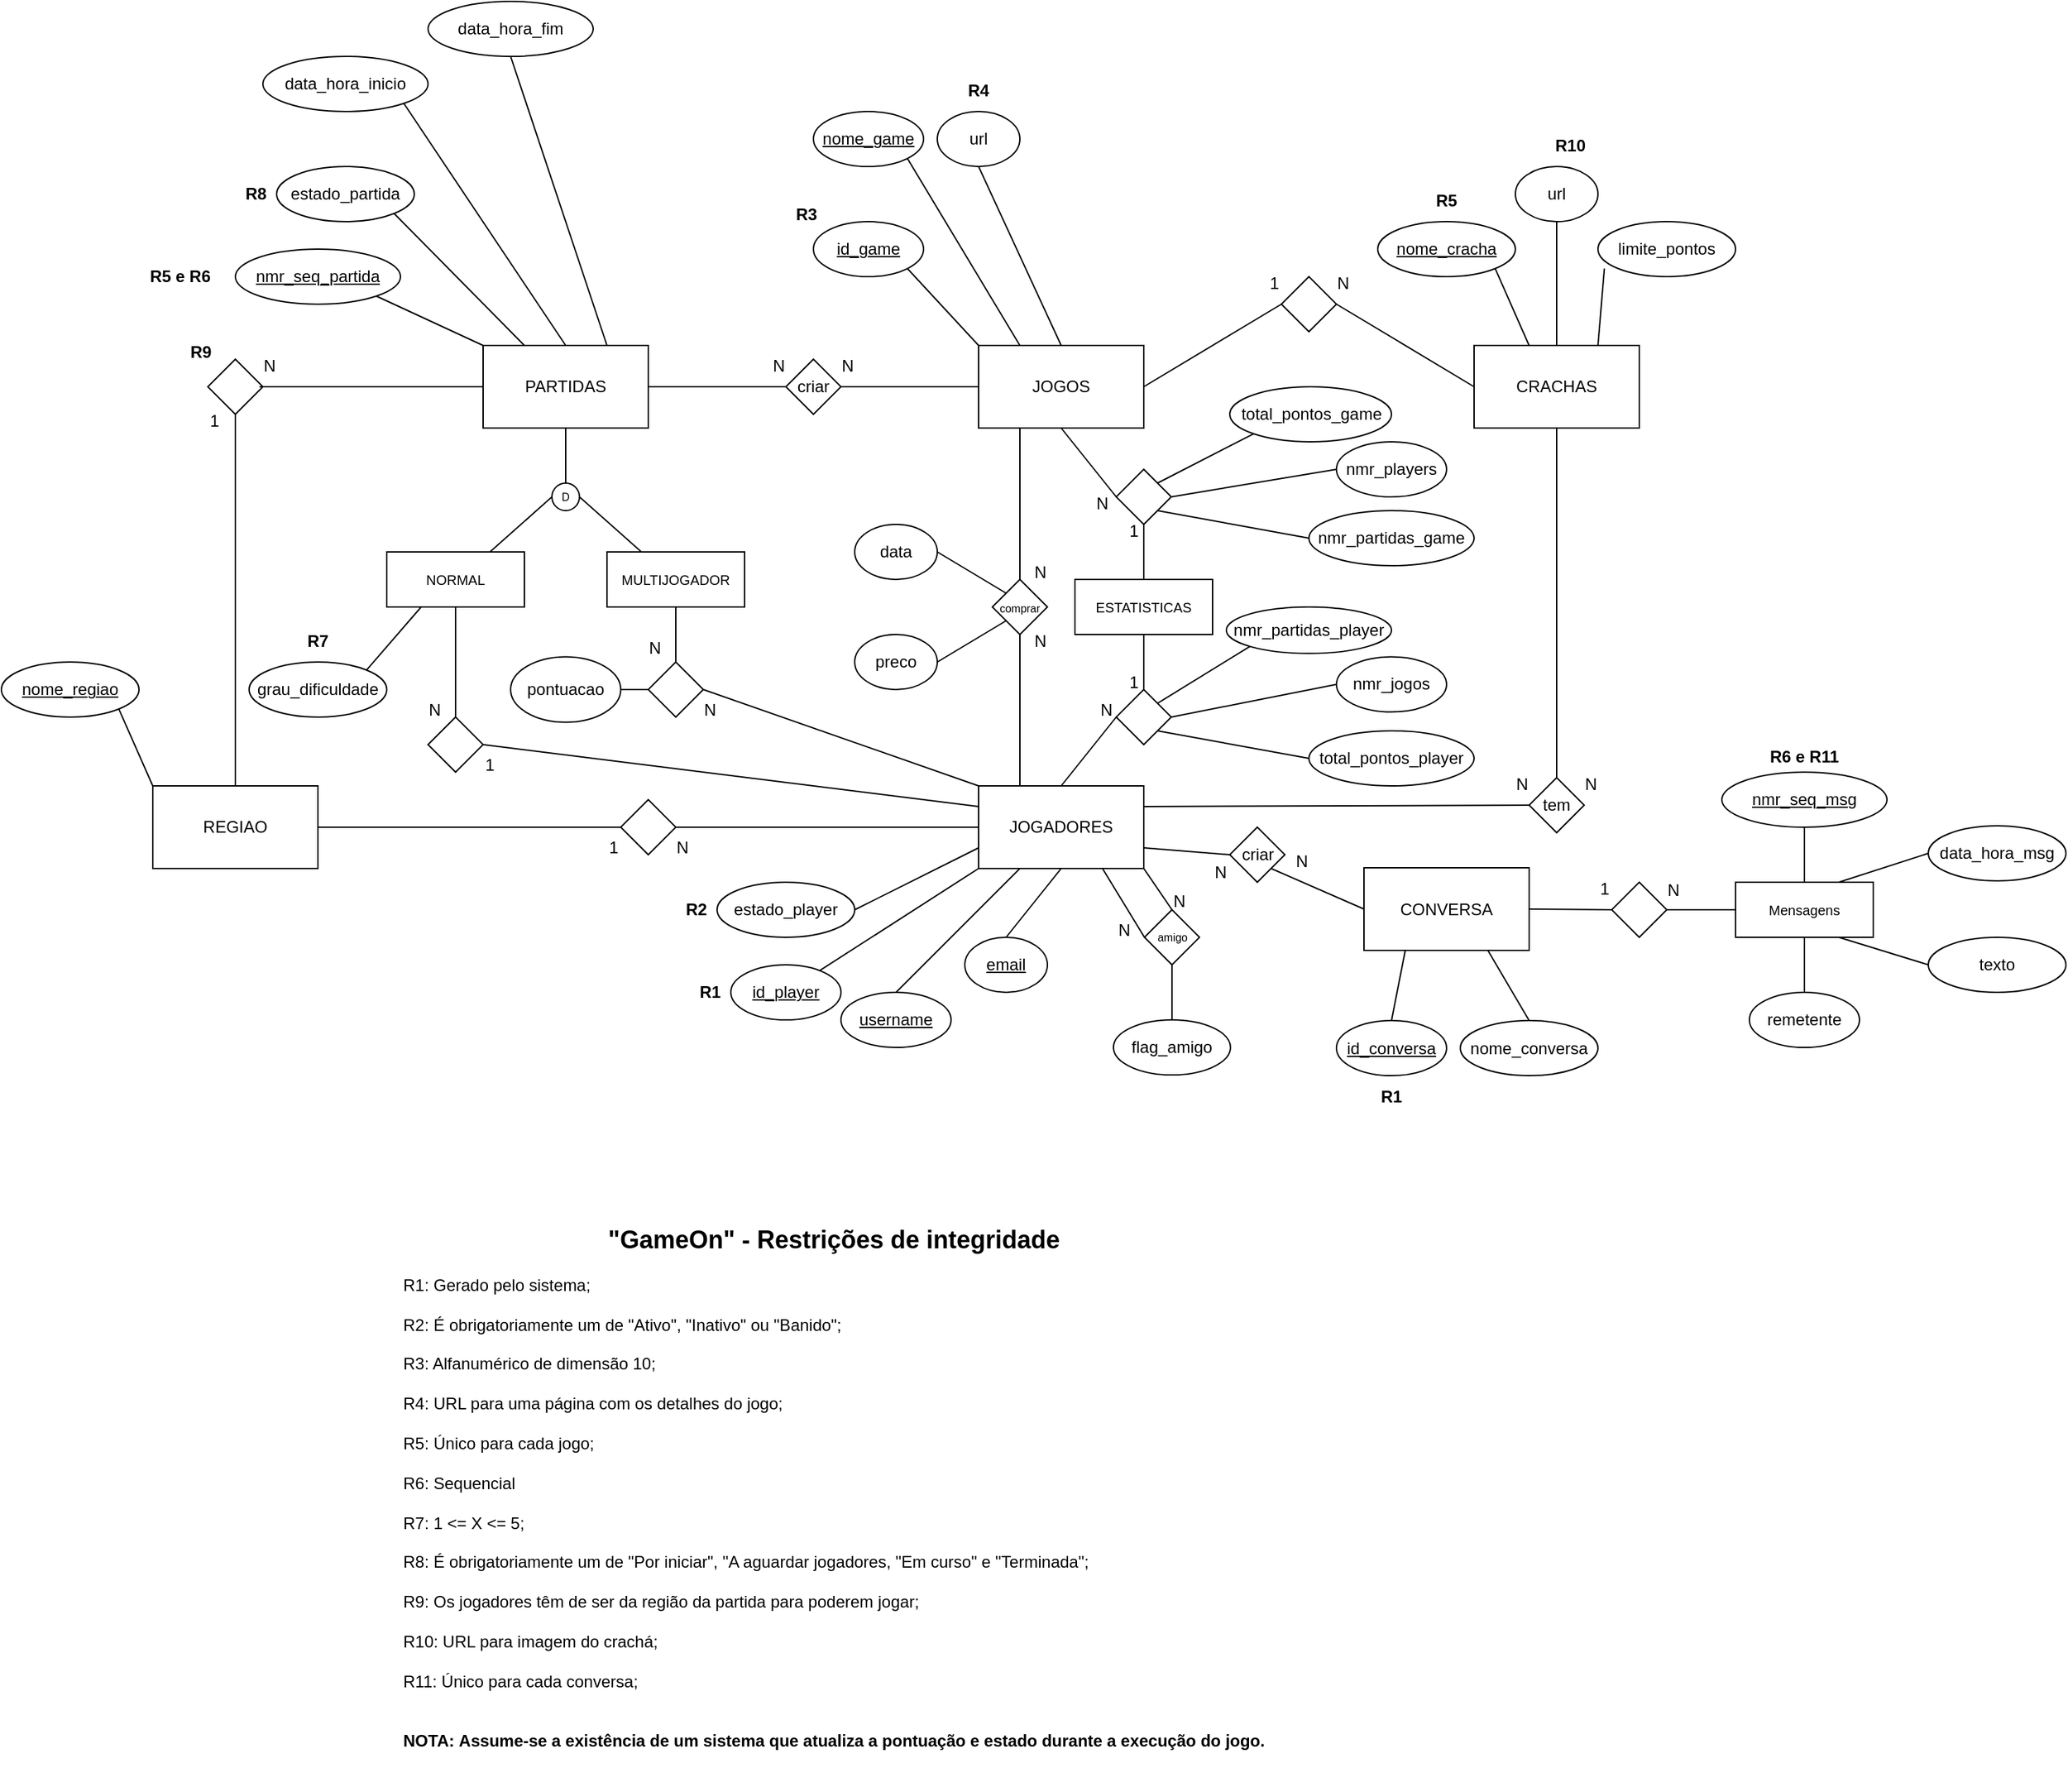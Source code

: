<mxfile version="20.8.16" type="device"><diagram id="R2lEEEUBdFMjLlhIrx00" name="Page-1"><mxGraphModel dx="2140" dy="1729" grid="1" gridSize="10" guides="1" tooltips="1" connect="1" arrows="1" fold="1" page="1" pageScale="1" pageWidth="850" pageHeight="1100" math="0" shadow="0" extFonts="Permanent Marker^https://fonts.googleapis.com/css?family=Permanent+Marker"><root><mxCell id="0"/><mxCell id="1" parent="0"/><mxCell id="5ZUlN4R4fgIaZtP-SAai-1" value="JOGADORES" style="rounded=0;whiteSpace=wrap;html=1;" parent="1" vertex="1"><mxGeometry x="420" y="290" width="120" height="60" as="geometry"/></mxCell><mxCell id="5ZUlN4R4fgIaZtP-SAai-4" value="estado_player" style="ellipse;whiteSpace=wrap;html=1;" parent="1" vertex="1"><mxGeometry x="230" y="360" width="100" height="40" as="geometry"/></mxCell><mxCell id="5ZUlN4R4fgIaZtP-SAai-7" value="&lt;u&gt;id_player&lt;/u&gt;" style="ellipse;whiteSpace=wrap;html=1;" parent="1" vertex="1"><mxGeometry x="240" y="420" width="80" height="40" as="geometry"/></mxCell><mxCell id="5ZUlN4R4fgIaZtP-SAai-8" value="&lt;u&gt;username&lt;/u&gt;" style="ellipse;whiteSpace=wrap;html=1;" parent="1" vertex="1"><mxGeometry x="320" y="440" width="80" height="40" as="geometry"/></mxCell><mxCell id="5ZUlN4R4fgIaZtP-SAai-9" value="&lt;u&gt;email&lt;/u&gt;" style="ellipse;whiteSpace=wrap;html=1;" parent="1" vertex="1"><mxGeometry x="410" y="400" width="60" height="40" as="geometry"/></mxCell><mxCell id="5ZUlN4R4fgIaZtP-SAai-16" value="" style="rhombus;whiteSpace=wrap;html=1;" parent="1" vertex="1"><mxGeometry x="160" y="300" width="40" height="40" as="geometry"/></mxCell><mxCell id="5ZUlN4R4fgIaZtP-SAai-19" value="" style="endArrow=none;html=1;rounded=0;entryX=1;entryY=0.5;entryDx=0;entryDy=0;exitX=0;exitY=0.5;exitDx=0;exitDy=0;" parent="1" source="5ZUlN4R4fgIaZtP-SAai-1" target="5ZUlN4R4fgIaZtP-SAai-16" edge="1"><mxGeometry width="50" height="50" relative="1" as="geometry"><mxPoint x="420" y="310" as="sourcePoint"/><mxPoint x="470" y="260" as="targetPoint"/></mxGeometry></mxCell><mxCell id="5ZUlN4R4fgIaZtP-SAai-20" value="REGIAO" style="rounded=0;whiteSpace=wrap;html=1;" parent="1" vertex="1"><mxGeometry x="-180" y="290" width="120" height="60" as="geometry"/></mxCell><mxCell id="5ZUlN4R4fgIaZtP-SAai-21" value="&lt;u&gt;nome_regiao&lt;/u&gt;" style="ellipse;whiteSpace=wrap;html=1;" parent="1" vertex="1"><mxGeometry x="-290" y="200" width="100" height="40" as="geometry"/></mxCell><mxCell id="5ZUlN4R4fgIaZtP-SAai-23" value="" style="endArrow=none;html=1;rounded=0;entryX=1;entryY=0.5;entryDx=0;entryDy=0;exitX=0;exitY=0.5;exitDx=0;exitDy=0;" parent="1" source="5ZUlN4R4fgIaZtP-SAai-16" target="5ZUlN4R4fgIaZtP-SAai-20" edge="1"><mxGeometry width="50" height="50" relative="1" as="geometry"><mxPoint x="230" y="410" as="sourcePoint"/><mxPoint x="110" y="410" as="targetPoint"/></mxGeometry></mxCell><mxCell id="5ZUlN4R4fgIaZtP-SAai-24" value="" style="rhombus;whiteSpace=wrap;html=1;" parent="1" vertex="1"><mxGeometry x="-140" y="-20" width="40" height="40" as="geometry"/></mxCell><mxCell id="5ZUlN4R4fgIaZtP-SAai-26" value="" style="endArrow=none;html=1;rounded=0;entryX=0.5;entryY=0;entryDx=0;entryDy=0;exitX=0.5;exitY=1;exitDx=0;exitDy=0;" parent="1" source="5ZUlN4R4fgIaZtP-SAai-24" target="5ZUlN4R4fgIaZtP-SAai-20" edge="1"><mxGeometry width="50" height="50" relative="1" as="geometry"><mxPoint x="-80" y="160" as="sourcePoint"/><mxPoint x="-190" y="140" as="targetPoint"/><Array as="points"><mxPoint x="-120" y="160"/></Array></mxGeometry></mxCell><mxCell id="5ZUlN4R4fgIaZtP-SAai-33" value="1" style="text;html=1;strokeColor=none;fillColor=none;align=center;verticalAlign=middle;whiteSpace=wrap;rounded=0;" parent="1" vertex="1"><mxGeometry x="140" y="320" width="30" height="30" as="geometry"/></mxCell><mxCell id="5ZUlN4R4fgIaZtP-SAai-35" value="N" style="text;html=1;strokeColor=none;fillColor=none;align=center;verticalAlign=middle;whiteSpace=wrap;rounded=0;" parent="1" vertex="1"><mxGeometry x="190" y="320" width="30" height="30" as="geometry"/></mxCell><mxCell id="5ZUlN4R4fgIaZtP-SAai-36" value="1" style="text;html=1;strokeColor=none;fillColor=none;align=center;verticalAlign=middle;whiteSpace=wrap;rounded=0;" parent="1" vertex="1"><mxGeometry x="-150" y="10" width="30" height="30" as="geometry"/></mxCell><mxCell id="5ZUlN4R4fgIaZtP-SAai-38" value="PARTIDAS" style="rounded=0;whiteSpace=wrap;html=1;" parent="1" vertex="1"><mxGeometry x="60" y="-30" width="120" height="60" as="geometry"/></mxCell><mxCell id="5ZUlN4R4fgIaZtP-SAai-40" value="" style="endArrow=none;html=1;rounded=0;exitX=0;exitY=0.75;exitDx=0;exitDy=0;entryX=1;entryY=0.5;entryDx=0;entryDy=0;" parent="1" source="5ZUlN4R4fgIaZtP-SAai-1" target="5ZUlN4R4fgIaZtP-SAai-4" edge="1"><mxGeometry width="50" height="50" relative="1" as="geometry"><mxPoint x="340" y="140" as="sourcePoint"/><mxPoint x="400" y="270" as="targetPoint"/></mxGeometry></mxCell><mxCell id="5ZUlN4R4fgIaZtP-SAai-41" value="estado_partida" style="ellipse;whiteSpace=wrap;html=1;" parent="1" vertex="1"><mxGeometry x="-90" y="-160" width="100" height="40" as="geometry"/></mxCell><mxCell id="5ZUlN4R4fgIaZtP-SAai-42" value="" style="endArrow=none;html=1;rounded=0;entryX=1;entryY=1;entryDx=0;entryDy=0;exitX=0.25;exitY=0;exitDx=0;exitDy=0;" parent="1" source="5ZUlN4R4fgIaZtP-SAai-38" target="5ZUlN4R4fgIaZtP-SAai-41" edge="1"><mxGeometry width="50" height="50" relative="1" as="geometry"><mxPoint x="70" y="-160" as="sourcePoint"/><mxPoint x="60" y="-210" as="targetPoint"/></mxGeometry></mxCell><mxCell id="5ZUlN4R4fgIaZtP-SAai-43" value="" style="endArrow=none;html=1;rounded=0;exitX=0;exitY=1;exitDx=0;exitDy=0;" parent="1" source="5ZUlN4R4fgIaZtP-SAai-1" target="5ZUlN4R4fgIaZtP-SAai-7" edge="1"><mxGeometry width="50" height="50" relative="1" as="geometry"><mxPoint x="504.56" y="268.84" as="sourcePoint"/><mxPoint x="480" y="400" as="targetPoint"/></mxGeometry></mxCell><mxCell id="5ZUlN4R4fgIaZtP-SAai-44" value="" style="endArrow=none;html=1;rounded=0;exitX=0.25;exitY=1;exitDx=0;exitDy=0;entryX=0.5;entryY=0;entryDx=0;entryDy=0;" parent="1" source="5ZUlN4R4fgIaZtP-SAai-1" target="5ZUlN4R4fgIaZtP-SAai-8" edge="1"><mxGeometry width="50" height="50" relative="1" as="geometry"><mxPoint x="554.56" y="290.0" as="sourcePoint"/><mxPoint x="500" y="390" as="targetPoint"/></mxGeometry></mxCell><mxCell id="5ZUlN4R4fgIaZtP-SAai-45" value="" style="endArrow=none;html=1;rounded=0;entryX=0.5;entryY=0;entryDx=0;entryDy=0;exitX=0.5;exitY=1;exitDx=0;exitDy=0;" parent="1" source="5ZUlN4R4fgIaZtP-SAai-1" target="5ZUlN4R4fgIaZtP-SAai-9" edge="1"><mxGeometry width="50" height="50" relative="1" as="geometry"><mxPoint x="600" y="290" as="sourcePoint"/><mxPoint x="554.56" y="210.0" as="targetPoint"/></mxGeometry></mxCell><mxCell id="5ZUlN4R4fgIaZtP-SAai-47" value="&lt;u&gt;nmr_seq_partida&lt;/u&gt;" style="ellipse;whiteSpace=wrap;html=1;" parent="1" vertex="1"><mxGeometry x="-120" y="-100" width="120" height="40" as="geometry"/></mxCell><mxCell id="5ZUlN4R4fgIaZtP-SAai-48" value="" style="endArrow=none;html=1;rounded=0;entryX=1;entryY=1;entryDx=0;entryDy=0;exitX=0;exitY=0;exitDx=0;exitDy=0;" parent="1" source="5ZUlN4R4fgIaZtP-SAai-38" target="5ZUlN4R4fgIaZtP-SAai-47" edge="1"><mxGeometry width="50" height="50" relative="1" as="geometry"><mxPoint x="70" y="-120" as="sourcePoint"/><mxPoint x="99.997" y="-249.996" as="targetPoint"/></mxGeometry></mxCell><mxCell id="5ZUlN4R4fgIaZtP-SAai-50" value="data_hora_inicio" style="ellipse;whiteSpace=wrap;html=1;" parent="1" vertex="1"><mxGeometry x="-100" y="-240" width="120" height="40" as="geometry"/></mxCell><mxCell id="5ZUlN4R4fgIaZtP-SAai-51" value="data_hora_fim" style="ellipse;whiteSpace=wrap;html=1;" parent="1" vertex="1"><mxGeometry x="20" y="-280" width="120" height="40" as="geometry"/></mxCell><mxCell id="5ZUlN4R4fgIaZtP-SAai-52" value="" style="endArrow=none;html=1;rounded=0;entryX=1;entryY=1;entryDx=0;entryDy=0;exitX=0.5;exitY=0;exitDx=0;exitDy=0;" parent="1" source="5ZUlN4R4fgIaZtP-SAai-38" target="5ZUlN4R4fgIaZtP-SAai-50" edge="1"><mxGeometry width="50" height="50" relative="1" as="geometry"><mxPoint x="70" y="-200" as="sourcePoint"/><mxPoint x="145" y="-270.0" as="targetPoint"/></mxGeometry></mxCell><mxCell id="5ZUlN4R4fgIaZtP-SAai-53" value="" style="endArrow=none;html=1;rounded=0;entryX=0.5;entryY=1;entryDx=0;entryDy=0;exitX=0.75;exitY=0;exitDx=0;exitDy=0;" parent="1" source="5ZUlN4R4fgIaZtP-SAai-38" target="5ZUlN4R4fgIaZtP-SAai-51" edge="1"><mxGeometry width="50" height="50" relative="1" as="geometry"><mxPoint x="90" y="-220" as="sourcePoint"/><mxPoint x="315" y="-200.0" as="targetPoint"/></mxGeometry></mxCell><mxCell id="5ZUlN4R4fgIaZtP-SAai-54" value="JOGOS" style="rounded=0;whiteSpace=wrap;html=1;" parent="1" vertex="1"><mxGeometry x="420" y="-30" width="120" height="60" as="geometry"/></mxCell><mxCell id="5ZUlN4R4fgIaZtP-SAai-55" value="criar" style="rhombus;whiteSpace=wrap;html=1;" parent="1" vertex="1"><mxGeometry x="280" y="-20" width="40" height="40" as="geometry"/></mxCell><mxCell id="5ZUlN4R4fgIaZtP-SAai-56" value="" style="endArrow=none;html=1;rounded=0;exitX=1;exitY=0.5;exitDx=0;exitDy=0;entryX=0;entryY=0.5;entryDx=0;entryDy=0;" parent="1" source="5ZUlN4R4fgIaZtP-SAai-38" target="5ZUlN4R4fgIaZtP-SAai-55" edge="1"><mxGeometry width="50" height="50" relative="1" as="geometry"><mxPoint x="350" y="120" as="sourcePoint"/><mxPoint x="242.5" as="targetPoint"/></mxGeometry></mxCell><mxCell id="5ZUlN4R4fgIaZtP-SAai-57" value="" style="endArrow=none;html=1;rounded=0;exitX=1;exitY=0.5;exitDx=0;exitDy=0;entryX=0;entryY=0.5;entryDx=0;entryDy=0;" parent="1" source="5ZUlN4R4fgIaZtP-SAai-55" target="5ZUlN4R4fgIaZtP-SAai-54" edge="1"><mxGeometry width="50" height="50" relative="1" as="geometry"><mxPoint x="420" y="-80" as="sourcePoint"/><mxPoint x="560" y="-20" as="targetPoint"/></mxGeometry></mxCell><mxCell id="5ZUlN4R4fgIaZtP-SAai-60" value="N" style="text;html=1;strokeColor=none;fillColor=none;align=center;verticalAlign=middle;whiteSpace=wrap;rounded=0;" parent="1" vertex="1"><mxGeometry x="-110" y="-30" width="30" height="30" as="geometry"/></mxCell><mxCell id="5ZUlN4R4fgIaZtP-SAai-61" value="N" style="text;html=1;strokeColor=none;fillColor=none;align=center;verticalAlign=middle;whiteSpace=wrap;rounded=0;" parent="1" vertex="1"><mxGeometry x="260" y="-30" width="30" height="30" as="geometry"/></mxCell><mxCell id="5ZUlN4R4fgIaZtP-SAai-62" value="N" style="text;html=1;strokeColor=none;fillColor=none;align=center;verticalAlign=middle;whiteSpace=wrap;rounded=0;" parent="1" vertex="1"><mxGeometry x="310" y="-30" width="30" height="30" as="geometry"/></mxCell><mxCell id="5ZUlN4R4fgIaZtP-SAai-64" value="" style="endArrow=none;html=1;rounded=0;entryX=1;entryY=1;entryDx=0;entryDy=0;exitX=0;exitY=0;exitDx=0;exitDy=0;" parent="1" source="5ZUlN4R4fgIaZtP-SAai-20" target="5ZUlN4R4fgIaZtP-SAai-21" edge="1"><mxGeometry width="50" height="50" relative="1" as="geometry"><mxPoint x="-100" y="300" as="sourcePoint"/><mxPoint x="-180" y="300" as="targetPoint"/></mxGeometry></mxCell><mxCell id="5ZUlN4R4fgIaZtP-SAai-65" value="url" style="ellipse;whiteSpace=wrap;html=1;" parent="1" vertex="1"><mxGeometry x="390" y="-200" width="60" height="40" as="geometry"/></mxCell><mxCell id="5ZUlN4R4fgIaZtP-SAai-66" value="&lt;u&gt;id_game&lt;/u&gt;" style="ellipse;whiteSpace=wrap;html=1;" parent="1" vertex="1"><mxGeometry x="300" y="-120" width="80" height="40" as="geometry"/></mxCell><mxCell id="5ZUlN4R4fgIaZtP-SAai-67" value="&lt;u&gt;nome_game&lt;/u&gt;" style="ellipse;whiteSpace=wrap;html=1;" parent="1" vertex="1"><mxGeometry x="300" y="-200" width="80" height="40" as="geometry"/></mxCell><mxCell id="5ZUlN4R4fgIaZtP-SAai-68" value="" style="endArrow=none;html=1;rounded=0;entryX=1;entryY=1;entryDx=0;entryDy=0;exitX=0;exitY=0;exitDx=0;exitDy=0;" parent="1" source="5ZUlN4R4fgIaZtP-SAai-54" target="5ZUlN4R4fgIaZtP-SAai-66" edge="1"><mxGeometry width="50" height="50" relative="1" as="geometry"><mxPoint x="480" y="110" as="sourcePoint"/><mxPoint x="530" y="60" as="targetPoint"/></mxGeometry></mxCell><mxCell id="5ZUlN4R4fgIaZtP-SAai-69" value="" style="endArrow=none;html=1;rounded=0;entryX=0.5;entryY=1;entryDx=0;entryDy=0;exitX=0.5;exitY=0;exitDx=0;exitDy=0;" parent="1" source="5ZUlN4R4fgIaZtP-SAai-54" target="5ZUlN4R4fgIaZtP-SAai-65" edge="1"><mxGeometry width="50" height="50" relative="1" as="geometry"><mxPoint x="570" y="-20" as="sourcePoint"/><mxPoint x="630" y="-70" as="targetPoint"/></mxGeometry></mxCell><mxCell id="5ZUlN4R4fgIaZtP-SAai-70" value="" style="endArrow=none;html=1;rounded=0;entryX=1;entryY=1;entryDx=0;entryDy=0;exitX=0.25;exitY=0;exitDx=0;exitDy=0;" parent="1" source="5ZUlN4R4fgIaZtP-SAai-54" target="5ZUlN4R4fgIaZtP-SAai-67" edge="1"><mxGeometry width="50" height="50" relative="1" as="geometry"><mxPoint x="580" y="-10" as="sourcePoint"/><mxPoint x="640" y="-60" as="targetPoint"/></mxGeometry></mxCell><mxCell id="5ZUlN4R4fgIaZtP-SAai-71" value="&lt;font style=&quot;font-size: 8px;&quot;&gt;comprar&lt;/font&gt;" style="rhombus;whiteSpace=wrap;html=1;" parent="1" vertex="1"><mxGeometry x="430" y="140" width="40" height="40" as="geometry"/></mxCell><mxCell id="5ZUlN4R4fgIaZtP-SAai-72" value="" style="endArrow=none;html=1;rounded=0;fontSize=8;entryX=0.25;entryY=1;entryDx=0;entryDy=0;exitX=0.5;exitY=0;exitDx=0;exitDy=0;" parent="1" source="5ZUlN4R4fgIaZtP-SAai-71" target="5ZUlN4R4fgIaZtP-SAai-54" edge="1"><mxGeometry width="50" height="50" relative="1" as="geometry"><mxPoint x="480" y="190" as="sourcePoint"/><mxPoint x="530" y="140" as="targetPoint"/></mxGeometry></mxCell><mxCell id="5ZUlN4R4fgIaZtP-SAai-73" value="" style="endArrow=none;html=1;rounded=0;fontSize=8;entryX=0.5;entryY=1;entryDx=0;entryDy=0;exitX=0.25;exitY=0;exitDx=0;exitDy=0;" parent="1" source="5ZUlN4R4fgIaZtP-SAai-1" target="5ZUlN4R4fgIaZtP-SAai-71" edge="1"><mxGeometry width="50" height="50" relative="1" as="geometry"><mxPoint x="549.58" y="235.0" as="sourcePoint"/><mxPoint x="549.58" y="165.0" as="targetPoint"/></mxGeometry></mxCell><mxCell id="5ZUlN4R4fgIaZtP-SAai-74" value="N" style="text;html=1;strokeColor=none;fillColor=none;align=center;verticalAlign=middle;whiteSpace=wrap;rounded=0;" parent="1" vertex="1"><mxGeometry x="450" y="120" width="30" height="30" as="geometry"/></mxCell><mxCell id="5ZUlN4R4fgIaZtP-SAai-75" value="N" style="text;html=1;strokeColor=none;fillColor=none;align=center;verticalAlign=middle;whiteSpace=wrap;rounded=0;" parent="1" vertex="1"><mxGeometry x="450" y="170" width="30" height="30" as="geometry"/></mxCell><mxCell id="5ZUlN4R4fgIaZtP-SAai-77" value="preco" style="ellipse;whiteSpace=wrap;html=1;" parent="1" vertex="1"><mxGeometry x="330" y="180" width="60" height="40" as="geometry"/></mxCell><mxCell id="5ZUlN4R4fgIaZtP-SAai-78" value="data" style="ellipse;whiteSpace=wrap;html=1;" parent="1" vertex="1"><mxGeometry x="330" y="100" width="60" height="40" as="geometry"/></mxCell><mxCell id="5ZUlN4R4fgIaZtP-SAai-79" value="" style="endArrow=none;html=1;rounded=0;fontSize=8;entryX=1;entryY=0.5;entryDx=0;entryDy=0;exitX=0;exitY=0;exitDx=0;exitDy=0;" parent="1" source="5ZUlN4R4fgIaZtP-SAai-71" target="5ZUlN4R4fgIaZtP-SAai-78" edge="1"><mxGeometry width="50" height="50" relative="1" as="geometry"><mxPoint x="420" y="150" as="sourcePoint"/><mxPoint x="470" y="100" as="targetPoint"/></mxGeometry></mxCell><mxCell id="5ZUlN4R4fgIaZtP-SAai-80" value="" style="endArrow=none;html=1;rounded=0;fontSize=8;entryX=1;entryY=0.5;entryDx=0;entryDy=0;exitX=0;exitY=1;exitDx=0;exitDy=0;" parent="1" source="5ZUlN4R4fgIaZtP-SAai-71" target="5ZUlN4R4fgIaZtP-SAai-77" edge="1"><mxGeometry width="50" height="50" relative="1" as="geometry"><mxPoint x="440" y="160.0" as="sourcePoint"/><mxPoint x="391.213" y="144.142" as="targetPoint"/></mxGeometry></mxCell><mxCell id="5ZUlN4R4fgIaZtP-SAai-95" value="" style="endArrow=none;html=1;rounded=0;fontSize=8;entryX=0.5;entryY=0;entryDx=0;entryDy=0;exitX=0.5;exitY=1;exitDx=0;exitDy=0;" parent="1" source="5ZUlN4R4fgIaZtP-SAai-38" target="5ZUlN4R4fgIaZtP-SAai-96" edge="1"><mxGeometry width="50" height="50" relative="1" as="geometry"><mxPoint x="150" y="60" as="sourcePoint"/><mxPoint x="120" y="-100" as="targetPoint"/></mxGeometry></mxCell><mxCell id="5ZUlN4R4fgIaZtP-SAai-96" value="D" style="ellipse;whiteSpace=wrap;html=1;aspect=fixed;fontSize=8;" parent="1" vertex="1"><mxGeometry x="110" y="70" width="20" height="20" as="geometry"/></mxCell><mxCell id="5ZUlN4R4fgIaZtP-SAai-97" value="" style="endArrow=none;html=1;rounded=0;fontSize=8;exitX=1;exitY=0.5;exitDx=0;exitDy=0;entryX=0.25;entryY=0;entryDx=0;entryDy=0;" parent="1" source="5ZUlN4R4fgIaZtP-SAai-96" target="5ZUlN4R4fgIaZtP-SAai-99" edge="1"><mxGeometry width="50" height="50" relative="1" as="geometry"><mxPoint x="160" y="240" as="sourcePoint"/><mxPoint x="160" y="160" as="targetPoint"/></mxGeometry></mxCell><mxCell id="5ZUlN4R4fgIaZtP-SAai-98" value="" style="endArrow=none;html=1;rounded=0;fontSize=8;exitX=0;exitY=0.5;exitDx=0;exitDy=0;entryX=0.75;entryY=0;entryDx=0;entryDy=0;" parent="1" source="5ZUlN4R4fgIaZtP-SAai-96" target="5ZUlN4R4fgIaZtP-SAai-100" edge="1"><mxGeometry width="50" height="50" relative="1" as="geometry"><mxPoint x="50.001" y="229.999" as="sourcePoint"/><mxPoint x="80" y="160" as="targetPoint"/></mxGeometry></mxCell><mxCell id="5ZUlN4R4fgIaZtP-SAai-99" value="&lt;font style=&quot;font-size: 10px;&quot;&gt;MULTIJOGADOR&lt;/font&gt;" style="rounded=0;whiteSpace=wrap;html=1;" parent="1" vertex="1"><mxGeometry x="150" y="120" width="100" height="40" as="geometry"/></mxCell><mxCell id="5ZUlN4R4fgIaZtP-SAai-100" value="&lt;font style=&quot;font-size: 10px;&quot;&gt;NORMAL&lt;/font&gt;" style="rounded=0;whiteSpace=wrap;html=1;" parent="1" vertex="1"><mxGeometry x="-10" y="120" width="100" height="40" as="geometry"/></mxCell><mxCell id="5ZUlN4R4fgIaZtP-SAai-101" value="grau_dificuldade" style="ellipse;whiteSpace=wrap;html=1;" parent="1" vertex="1"><mxGeometry x="-110" y="200" width="100" height="40" as="geometry"/></mxCell><mxCell id="5ZUlN4R4fgIaZtP-SAai-102" value="" style="endArrow=none;html=1;rounded=0;fontSize=8;entryX=1;entryY=0;entryDx=0;entryDy=0;exitX=0.25;exitY=1;exitDx=0;exitDy=0;" parent="1" source="5ZUlN4R4fgIaZtP-SAai-100" target="5ZUlN4R4fgIaZtP-SAai-101" edge="1"><mxGeometry width="50" height="50" relative="1" as="geometry"><mxPoint y="300" as="sourcePoint"/><mxPoint x="90" y="220" as="targetPoint"/></mxGeometry></mxCell><mxCell id="5ZUlN4R4fgIaZtP-SAai-104" value="" style="endArrow=none;html=1;rounded=0;exitX=0.25;exitY=1;exitDx=0;exitDy=0;entryX=0;entryY=0.5;entryDx=0;entryDy=0;" parent="1" source="5ZUlN4R4fgIaZtP-SAai-60" target="5ZUlN4R4fgIaZtP-SAai-38" edge="1"><mxGeometry width="50" height="50" relative="1" as="geometry"><mxPoint x="100" y="70" as="sourcePoint"/><mxPoint x="180" y="70" as="targetPoint"/></mxGeometry></mxCell><mxCell id="5ZUlN4R4fgIaZtP-SAai-105" value="" style="rhombus;whiteSpace=wrap;html=1;" parent="1" vertex="1"><mxGeometry x="180" y="200" width="40" height="40" as="geometry"/></mxCell><mxCell id="5ZUlN4R4fgIaZtP-SAai-106" value="N" style="text;html=1;strokeColor=none;fillColor=none;align=center;verticalAlign=middle;whiteSpace=wrap;rounded=0;" parent="1" vertex="1"><mxGeometry x="170" y="175" width="30" height="30" as="geometry"/></mxCell><mxCell id="5ZUlN4R4fgIaZtP-SAai-107" value="N" style="text;html=1;strokeColor=none;fillColor=none;align=center;verticalAlign=middle;whiteSpace=wrap;rounded=0;" parent="1" vertex="1"><mxGeometry x="210" y="220" width="30" height="30" as="geometry"/></mxCell><mxCell id="5ZUlN4R4fgIaZtP-SAai-108" value="" style="endArrow=none;html=1;rounded=0;fontSize=8;entryX=0.5;entryY=1;entryDx=0;entryDy=0;exitX=0.5;exitY=0;exitDx=0;exitDy=0;" parent="1" source="5ZUlN4R4fgIaZtP-SAai-105" target="5ZUlN4R4fgIaZtP-SAai-99" edge="1"><mxGeometry width="50" height="50" relative="1" as="geometry"><mxPoint x="120" y="250" as="sourcePoint"/><mxPoint x="170" y="200" as="targetPoint"/></mxGeometry></mxCell><mxCell id="5ZUlN4R4fgIaZtP-SAai-111" value="" style="endArrow=none;html=1;rounded=0;fontSize=8;exitX=0;exitY=0;exitDx=0;exitDy=0;entryX=1;entryY=0.5;entryDx=0;entryDy=0;" parent="1" source="5ZUlN4R4fgIaZtP-SAai-1" target="5ZUlN4R4fgIaZtP-SAai-105" edge="1"><mxGeometry width="50" height="50" relative="1" as="geometry"><mxPoint x="420" y="290" as="sourcePoint"/><mxPoint x="320" y="250" as="targetPoint"/></mxGeometry></mxCell><mxCell id="5ZUlN4R4fgIaZtP-SAai-112" value="pontuacao" style="ellipse;whiteSpace=wrap;html=1;" parent="1" vertex="1"><mxGeometry x="80" y="196.25" width="80" height="47.5" as="geometry"/></mxCell><mxCell id="5ZUlN4R4fgIaZtP-SAai-113" value="" style="endArrow=none;html=1;rounded=0;fontSize=8;entryX=1;entryY=0.5;entryDx=0;entryDy=0;exitX=0;exitY=0.5;exitDx=0;exitDy=0;" parent="1" source="5ZUlN4R4fgIaZtP-SAai-105" target="5ZUlN4R4fgIaZtP-SAai-112" edge="1"><mxGeometry width="50" height="50" relative="1" as="geometry"><mxPoint x="150" y="250.0" as="sourcePoint"/><mxPoint x="100" y="280.0" as="targetPoint"/></mxGeometry></mxCell><mxCell id="5ZUlN4R4fgIaZtP-SAai-114" value="" style="rhombus;whiteSpace=wrap;html=1;" parent="1" vertex="1"><mxGeometry x="20" y="240" width="40" height="40" as="geometry"/></mxCell><mxCell id="5ZUlN4R4fgIaZtP-SAai-115" value="N" style="text;html=1;strokeColor=none;fillColor=none;align=center;verticalAlign=middle;whiteSpace=wrap;rounded=0;" parent="1" vertex="1"><mxGeometry x="10" y="220" width="30" height="30" as="geometry"/></mxCell><mxCell id="5ZUlN4R4fgIaZtP-SAai-116" value="" style="endArrow=none;html=1;rounded=0;fontSize=8;entryX=0.5;entryY=1;entryDx=0;entryDy=0;exitX=0.5;exitY=0;exitDx=0;exitDy=0;" parent="1" source="5ZUlN4R4fgIaZtP-SAai-114" target="5ZUlN4R4fgIaZtP-SAai-100" edge="1"><mxGeometry width="50" height="50" relative="1" as="geometry"><mxPoint x="-40" y="300" as="sourcePoint"/><mxPoint x="10" y="250" as="targetPoint"/></mxGeometry></mxCell><mxCell id="5ZUlN4R4fgIaZtP-SAai-117" value="1" style="text;html=1;strokeColor=none;fillColor=none;align=center;verticalAlign=middle;whiteSpace=wrap;rounded=0;" parent="1" vertex="1"><mxGeometry x="50" y="260" width="30" height="30" as="geometry"/></mxCell><mxCell id="5ZUlN4R4fgIaZtP-SAai-118" value="" style="endArrow=none;html=1;rounded=0;fontSize=8;exitX=1;exitY=0.5;exitDx=0;exitDy=0;entryX=0;entryY=0.25;entryDx=0;entryDy=0;" parent="1" source="5ZUlN4R4fgIaZtP-SAai-114" target="5ZUlN4R4fgIaZtP-SAai-1" edge="1"><mxGeometry width="50" height="50" relative="1" as="geometry"><mxPoint x="250" y="210" as="sourcePoint"/><mxPoint x="330" y="290" as="targetPoint"/></mxGeometry></mxCell><mxCell id="5ZUlN4R4fgIaZtP-SAai-122" value="CRACHAS" style="rounded=0;whiteSpace=wrap;html=1;" parent="1" vertex="1"><mxGeometry x="780" y="-30" width="120" height="60" as="geometry"/></mxCell><mxCell id="5ZUlN4R4fgIaZtP-SAai-124" value="amigo" style="rhombus;whiteSpace=wrap;html=1;fontSize=8;" parent="1" vertex="1"><mxGeometry x="540.5" y="380" width="40" height="40" as="geometry"/></mxCell><mxCell id="5ZUlN4R4fgIaZtP-SAai-127" value="N" style="text;html=1;strokeColor=none;fillColor=none;align=center;verticalAlign=middle;whiteSpace=wrap;rounded=0;" parent="1" vertex="1"><mxGeometry x="550.5" y="359" width="30" height="30" as="geometry"/></mxCell><mxCell id="5ZUlN4R4fgIaZtP-SAai-128" value="N" style="text;html=1;strokeColor=none;fillColor=none;align=center;verticalAlign=middle;whiteSpace=wrap;rounded=0;" parent="1" vertex="1"><mxGeometry x="510.5" y="380" width="30" height="30" as="geometry"/></mxCell><mxCell id="5ZUlN4R4fgIaZtP-SAai-129" value="" style="endArrow=none;html=1;rounded=0;fontSize=8;exitX=1;exitY=1;exitDx=0;exitDy=0;entryX=0.5;entryY=0;entryDx=0;entryDy=0;" parent="1" source="5ZUlN4R4fgIaZtP-SAai-1" target="5ZUlN4R4fgIaZtP-SAai-124" edge="1"><mxGeometry width="50" height="50" relative="1" as="geometry"><mxPoint x="610" y="230" as="sourcePoint"/><mxPoint x="660" y="180" as="targetPoint"/></mxGeometry></mxCell><mxCell id="5ZUlN4R4fgIaZtP-SAai-130" value="" style="endArrow=none;html=1;rounded=0;fontSize=8;exitX=0.75;exitY=1;exitDx=0;exitDy=0;entryX=0;entryY=0.5;entryDx=0;entryDy=0;" parent="1" source="5ZUlN4R4fgIaZtP-SAai-1" target="5ZUlN4R4fgIaZtP-SAai-124" edge="1"><mxGeometry width="50" height="50" relative="1" as="geometry"><mxPoint x="590" y="355" as="sourcePoint"/><mxPoint x="660" y="360" as="targetPoint"/></mxGeometry></mxCell><mxCell id="5ZUlN4R4fgIaZtP-SAai-131" value="flag_amigo" style="ellipse;whiteSpace=wrap;html=1;" parent="1" vertex="1"><mxGeometry x="518" y="460" width="85" height="40" as="geometry"/></mxCell><mxCell id="5ZUlN4R4fgIaZtP-SAai-132" value="" style="endArrow=none;html=1;rounded=0;fontSize=8;exitX=0.5;exitY=1;exitDx=0;exitDy=0;entryX=0.5;entryY=0;entryDx=0;entryDy=0;" parent="1" source="5ZUlN4R4fgIaZtP-SAai-124" target="5ZUlN4R4fgIaZtP-SAai-131" edge="1"><mxGeometry width="50" height="50" relative="1" as="geometry"><mxPoint x="550.5" y="460" as="sourcePoint"/><mxPoint x="620.5" y="460" as="targetPoint"/></mxGeometry></mxCell><mxCell id="5ZUlN4R4fgIaZtP-SAai-133" value="url" style="ellipse;whiteSpace=wrap;html=1;" parent="1" vertex="1"><mxGeometry x="810" y="-160" width="60" height="40" as="geometry"/></mxCell><mxCell id="5ZUlN4R4fgIaZtP-SAai-134" value="&lt;u&gt;nome_cracha&lt;/u&gt;" style="ellipse;whiteSpace=wrap;html=1;" parent="1" vertex="1"><mxGeometry x="710" y="-120" width="100" height="40" as="geometry"/></mxCell><mxCell id="5ZUlN4R4fgIaZtP-SAai-135" value="limite_pontos" style="ellipse;whiteSpace=wrap;html=1;" parent="1" vertex="1"><mxGeometry x="870" y="-120" width="100" height="40" as="geometry"/></mxCell><mxCell id="5ZUlN4R4fgIaZtP-SAai-136" value="" style="endArrow=none;html=1;rounded=0;fontSize=8;entryX=1;entryY=1;entryDx=0;entryDy=0;exitX=0.333;exitY=0;exitDx=0;exitDy=0;exitPerimeter=0;" parent="1" source="5ZUlN4R4fgIaZtP-SAai-122" target="5ZUlN4R4fgIaZtP-SAai-134" edge="1"><mxGeometry width="50" height="50" relative="1" as="geometry"><mxPoint x="820" y="-50" as="sourcePoint"/><mxPoint x="770" y="-70" as="targetPoint"/></mxGeometry></mxCell><mxCell id="5ZUlN4R4fgIaZtP-SAai-137" value="" style="endArrow=none;html=1;rounded=0;fontSize=8;entryX=0.5;entryY=1;entryDx=0;entryDy=0;exitX=0.5;exitY=0;exitDx=0;exitDy=0;" parent="1" source="5ZUlN4R4fgIaZtP-SAai-122" target="5ZUlN4R4fgIaZtP-SAai-133" edge="1"><mxGeometry width="50" height="50" relative="1" as="geometry"><mxPoint x="730" y="-10" as="sourcePoint"/><mxPoint x="780" y="-60" as="targetPoint"/></mxGeometry></mxCell><mxCell id="5ZUlN4R4fgIaZtP-SAai-138" value="" style="endArrow=none;html=1;rounded=0;fontSize=8;exitX=0.75;exitY=0;exitDx=0;exitDy=0;entryX=0;entryY=1;entryDx=0;entryDy=0;" parent="1" source="5ZUlN4R4fgIaZtP-SAai-122" edge="1"><mxGeometry width="50" height="50" relative="1" as="geometry"><mxPoint x="820" y="-40" as="sourcePoint"/><mxPoint x="874.645" y="-85.858" as="targetPoint"/></mxGeometry></mxCell><mxCell id="5ZUlN4R4fgIaZtP-SAai-144" value="" style="rhombus;whiteSpace=wrap;html=1;" parent="1" vertex="1"><mxGeometry x="640" y="-80" width="40" height="40" as="geometry"/></mxCell><mxCell id="5ZUlN4R4fgIaZtP-SAai-145" value="N" style="text;html=1;strokeColor=none;fillColor=none;align=center;verticalAlign=middle;whiteSpace=wrap;rounded=0;" parent="1" vertex="1"><mxGeometry x="670" y="-90" width="30" height="30" as="geometry"/></mxCell><mxCell id="5ZUlN4R4fgIaZtP-SAai-147" value="1" style="text;html=1;strokeColor=none;fillColor=none;align=center;verticalAlign=middle;whiteSpace=wrap;rounded=0;" parent="1" vertex="1"><mxGeometry x="620" y="-90" width="30" height="30" as="geometry"/></mxCell><mxCell id="5ZUlN4R4fgIaZtP-SAai-148" value="" style="endArrow=none;html=1;rounded=0;fontSize=8;entryX=0;entryY=0.5;entryDx=0;entryDy=0;exitX=1;exitY=0.5;exitDx=0;exitDy=0;" parent="1" source="5ZUlN4R4fgIaZtP-SAai-144" target="5ZUlN4R4fgIaZtP-SAai-122" edge="1"><mxGeometry width="50" height="50" relative="1" as="geometry"><mxPoint x="700" y="40" as="sourcePoint"/><mxPoint x="770" as="targetPoint"/></mxGeometry></mxCell><mxCell id="5ZUlN4R4fgIaZtP-SAai-149" value="" style="endArrow=none;html=1;rounded=0;fontSize=8;entryX=0;entryY=0.5;entryDx=0;entryDy=0;exitX=1;exitY=0.5;exitDx=0;exitDy=0;" parent="1" source="5ZUlN4R4fgIaZtP-SAai-54" target="5ZUlN4R4fgIaZtP-SAai-144" edge="1"><mxGeometry width="50" height="50" relative="1" as="geometry"><mxPoint x="540" as="sourcePoint"/><mxPoint x="640" y="39.31" as="targetPoint"/></mxGeometry></mxCell><mxCell id="5ZUlN4R4fgIaZtP-SAai-150" value="&lt;font style=&quot;font-size: 12px;&quot;&gt;tem&lt;/font&gt;" style="rhombus;whiteSpace=wrap;html=1;" parent="1" vertex="1"><mxGeometry x="820" y="284" width="40" height="40" as="geometry"/></mxCell><mxCell id="5ZUlN4R4fgIaZtP-SAai-151" value="N" style="text;html=1;strokeColor=none;fillColor=none;align=center;verticalAlign=middle;whiteSpace=wrap;rounded=0;" parent="1" vertex="1"><mxGeometry x="800" y="274" width="30" height="30" as="geometry"/></mxCell><mxCell id="5ZUlN4R4fgIaZtP-SAai-152" value="N" style="text;html=1;strokeColor=none;fillColor=none;align=center;verticalAlign=middle;whiteSpace=wrap;rounded=0;" parent="1" vertex="1"><mxGeometry x="850" y="274" width="30" height="30" as="geometry"/></mxCell><mxCell id="5ZUlN4R4fgIaZtP-SAai-154" value="" style="endArrow=none;html=1;rounded=0;fontSize=8;entryX=0.5;entryY=1;entryDx=0;entryDy=0;exitX=0.5;exitY=0;exitDx=0;exitDy=0;" parent="1" source="5ZUlN4R4fgIaZtP-SAai-150" target="5ZUlN4R4fgIaZtP-SAai-122" edge="1"><mxGeometry width="50" height="50" relative="1" as="geometry"><mxPoint x="770" y="150" as="sourcePoint"/><mxPoint x="830" y="40.0" as="targetPoint"/><Array as="points"><mxPoint x="840" y="160"/></Array></mxGeometry></mxCell><mxCell id="5ZUlN4R4fgIaZtP-SAai-156" value="&lt;div style=&quot;text-align: center;&quot;&gt;&lt;b style=&quot;background-color: initial;&quot;&gt;&lt;font style=&quot;font-size: 18px;&quot;&gt;&quot;GameOn&quot; - Restrições de integridade&lt;/font&gt;&lt;/b&gt;&lt;/div&gt;&lt;br&gt;R1: Gerado pelo sistema;&lt;br&gt;&lt;br&gt;R2: É obrigatoriamente um de &quot;Ativo&quot;, &quot;Inativo&quot; ou &quot;Banido&quot;;&lt;br&gt;&lt;br&gt;R3: Alfanumérico de dimensão 10;&lt;br&gt;&lt;br&gt;R4: URL para uma página com os detalhes do jogo;&lt;br&gt;&lt;br&gt;R5: Único para cada jogo;&lt;br&gt;&lt;br&gt;R6: Sequencial&lt;br&gt;&lt;br&gt;R7: 1 &amp;lt;= X &amp;lt;= 5;&lt;br&gt;&lt;br&gt;R8: É obrigatoriamente um de &quot;Por iniciar&quot;, &quot;A aguardar jogadores, &quot;Em curso&quot; e &quot;Terminada&quot;;&lt;br&gt;&lt;br&gt;R9: Os jogadores têm de ser da região da partida para poderem jogar;&lt;br&gt;&lt;br&gt;R10: URL para imagem do crachá;&lt;br&gt;&lt;br&gt;R11: Único para cada conversa;&lt;br&gt;&lt;br&gt;&lt;br&gt;&lt;b&gt;NOTA:&amp;nbsp;Assume-se a existência de um sistema&amp;nbsp;&lt;span style=&quot;background-color: initial;&quot;&gt;que atualiza a pontuação e estado durante a execução do jogo.&lt;/span&gt;&lt;/b&gt;" style="text;html=1;strokeColor=none;fillColor=none;align=left;verticalAlign=middle;whiteSpace=wrap;rounded=0;fontSize=12;" parent="1" vertex="1"><mxGeometry y="580" width="640" height="440" as="geometry"/></mxCell><mxCell id="5ZUlN4R4fgIaZtP-SAai-159" value="&lt;font style=&quot;font-size: 12px;&quot;&gt;R2&lt;/font&gt;" style="text;html=1;strokeColor=none;fillColor=none;align=center;verticalAlign=middle;whiteSpace=wrap;rounded=0;fontSize=8;fontStyle=1" parent="1" vertex="1"><mxGeometry x="200" y="365" width="30" height="30" as="geometry"/></mxCell><mxCell id="5ZUlN4R4fgIaZtP-SAai-160" value="&lt;font style=&quot;font-size: 12px;&quot;&gt;R3&lt;/font&gt;" style="text;html=1;strokeColor=none;fillColor=none;align=center;verticalAlign=middle;whiteSpace=wrap;rounded=0;fontSize=8;fontStyle=1" parent="1" vertex="1"><mxGeometry x="280" y="-140" width="30" height="30" as="geometry"/></mxCell><mxCell id="5ZUlN4R4fgIaZtP-SAai-161" value="&lt;font style=&quot;font-size: 12px;&quot;&gt;R4&lt;br&gt;&lt;/font&gt;" style="text;html=1;strokeColor=none;fillColor=none;align=center;verticalAlign=middle;whiteSpace=wrap;rounded=0;fontSize=8;fontStyle=1" parent="1" vertex="1"><mxGeometry x="405" y="-230" width="30" height="30" as="geometry"/></mxCell><mxCell id="5ZUlN4R4fgIaZtP-SAai-162" value="&lt;font style=&quot;font-size: 12px;&quot;&gt;&lt;b&gt;R5 e R6&lt;/b&gt;&lt;br&gt;&lt;/font&gt;" style="text;html=1;strokeColor=none;fillColor=none;align=center;verticalAlign=middle;whiteSpace=wrap;rounded=0;fontSize=8;" parent="1" vertex="1"><mxGeometry x="-200" y="-95" width="80" height="30" as="geometry"/></mxCell><mxCell id="5ZUlN4R4fgIaZtP-SAai-163" value="&lt;font style=&quot;font-size: 12px;&quot;&gt;R7&lt;br&gt;&lt;/font&gt;" style="text;html=1;strokeColor=none;fillColor=none;align=center;verticalAlign=middle;whiteSpace=wrap;rounded=0;fontSize=8;fontStyle=1" parent="1" vertex="1"><mxGeometry x="-75" y="170" width="30" height="30" as="geometry"/></mxCell><mxCell id="5ZUlN4R4fgIaZtP-SAai-164" value="&lt;font style=&quot;font-size: 12px;&quot;&gt;&lt;b&gt;R8&lt;/b&gt;&lt;br&gt;&lt;/font&gt;" style="text;html=1;strokeColor=none;fillColor=none;align=center;verticalAlign=middle;whiteSpace=wrap;rounded=0;fontSize=8;" parent="1" vertex="1"><mxGeometry x="-120" y="-155" width="30" height="30" as="geometry"/></mxCell><mxCell id="5ZUlN4R4fgIaZtP-SAai-166" value="&lt;font style=&quot;font-size: 12px;&quot;&gt;&lt;span&gt;R9&lt;/span&gt;&lt;br&gt;&lt;/font&gt;" style="text;html=1;strokeColor=none;fillColor=none;align=center;verticalAlign=middle;whiteSpace=wrap;rounded=0;fontSize=8;fontStyle=1" parent="1" vertex="1"><mxGeometry x="-160" y="-40" width="30" height="30" as="geometry"/></mxCell><mxCell id="5ZUlN4R4fgIaZtP-SAai-169" value="&lt;font style=&quot;font-size: 12px;&quot;&gt;&lt;b&gt;R5&lt;/b&gt;&lt;br&gt;&lt;/font&gt;" style="text;html=1;strokeColor=none;fillColor=none;align=center;verticalAlign=middle;whiteSpace=wrap;rounded=0;fontSize=8;" parent="1" vertex="1"><mxGeometry x="745" y="-150" width="30" height="30" as="geometry"/></mxCell><mxCell id="5ZUlN4R4fgIaZtP-SAai-170" value="&lt;font style=&quot;font-size: 12px;&quot;&gt;&lt;b&gt;R10&lt;/b&gt;&lt;br&gt;&lt;/font&gt;" style="text;html=1;strokeColor=none;fillColor=none;align=center;verticalAlign=middle;whiteSpace=wrap;rounded=0;fontSize=8;" parent="1" vertex="1"><mxGeometry x="835" y="-190" width="30" height="30" as="geometry"/></mxCell><mxCell id="5ZUlN4R4fgIaZtP-SAai-171" value="&lt;font style=&quot;font-size: 10px;&quot;&gt;ESTATISTICAS&lt;/font&gt;" style="rounded=0;whiteSpace=wrap;html=1;" parent="1" vertex="1"><mxGeometry x="490" y="140" width="100" height="40" as="geometry"/></mxCell><mxCell id="5ZUlN4R4fgIaZtP-SAai-174" value="&lt;font style=&quot;font-size: 12px;&quot;&gt;R1&lt;/font&gt;" style="text;html=1;strokeColor=none;fillColor=none;align=center;verticalAlign=middle;whiteSpace=wrap;rounded=0;fontSize=8;fontStyle=1" parent="1" vertex="1"><mxGeometry x="210" y="425" width="30" height="30" as="geometry"/></mxCell><mxCell id="5ZUlN4R4fgIaZtP-SAai-175" value="" style="endArrow=none;html=1;rounded=0;fontSize=8;exitX=0;exitY=0.5;exitDx=0;exitDy=0;entryX=1;entryY=0.25;entryDx=0;entryDy=0;" parent="1" source="5ZUlN4R4fgIaZtP-SAai-150" target="5ZUlN4R4fgIaZtP-SAai-1" edge="1"><mxGeometry width="50" height="50" relative="1" as="geometry"><mxPoint x="810" y="415.0" as="sourcePoint"/><mxPoint x="590" y="345.0" as="targetPoint"/></mxGeometry></mxCell><mxCell id="5ZUlN4R4fgIaZtP-SAai-176" value="" style="rhombus;whiteSpace=wrap;html=1;" parent="1" vertex="1"><mxGeometry x="520" y="220" width="40" height="40" as="geometry"/></mxCell><mxCell id="5ZUlN4R4fgIaZtP-SAai-177" value="N" style="text;html=1;strokeColor=none;fillColor=none;align=center;verticalAlign=middle;whiteSpace=wrap;rounded=0;" parent="1" vertex="1"><mxGeometry x="495" y="70" width="30" height="30" as="geometry"/></mxCell><mxCell id="5ZUlN4R4fgIaZtP-SAai-178" value="1" style="text;html=1;strokeColor=none;fillColor=none;align=center;verticalAlign=middle;whiteSpace=wrap;rounded=0;" parent="1" vertex="1"><mxGeometry x="517.5" y="90" width="30" height="30" as="geometry"/></mxCell><mxCell id="5ZUlN4R4fgIaZtP-SAai-179" value="" style="rhombus;whiteSpace=wrap;html=1;" parent="1" vertex="1"><mxGeometry x="520" y="60" width="40" height="40" as="geometry"/></mxCell><mxCell id="5ZUlN4R4fgIaZtP-SAai-180" value="" style="endArrow=none;html=1;rounded=0;fontSize=8;entryX=0.5;entryY=0;entryDx=0;entryDy=0;exitX=0.5;exitY=1;exitDx=0;exitDy=0;" parent="1" source="5ZUlN4R4fgIaZtP-SAai-179" target="5ZUlN4R4fgIaZtP-SAai-171" edge="1"><mxGeometry width="50" height="50" relative="1" as="geometry"><mxPoint x="540" y="130" as="sourcePoint"/><mxPoint x="600" y="100" as="targetPoint"/></mxGeometry></mxCell><mxCell id="5ZUlN4R4fgIaZtP-SAai-181" value="" style="endArrow=none;html=1;rounded=0;fontSize=8;exitX=0.5;exitY=1;exitDx=0;exitDy=0;entryX=0;entryY=0.5;entryDx=0;entryDy=0;" parent="1" source="5ZUlN4R4fgIaZtP-SAai-54" target="5ZUlN4R4fgIaZtP-SAai-179" edge="1"><mxGeometry width="50" height="50" relative="1" as="geometry"><mxPoint x="500" y="50.0" as="sourcePoint"/><mxPoint x="540" y="80.0" as="targetPoint"/></mxGeometry></mxCell><mxCell id="5ZUlN4R4fgIaZtP-SAai-182" value="" style="endArrow=none;html=1;rounded=0;fontSize=8;exitX=0.5;exitY=1;exitDx=0;exitDy=0;entryX=0.5;entryY=0;entryDx=0;entryDy=0;" parent="1" source="5ZUlN4R4fgIaZtP-SAai-171" target="5ZUlN4R4fgIaZtP-SAai-176" edge="1"><mxGeometry width="50" height="50" relative="1" as="geometry"><mxPoint x="630" y="220" as="sourcePoint"/><mxPoint x="570" y="230" as="targetPoint"/></mxGeometry></mxCell><mxCell id="5ZUlN4R4fgIaZtP-SAai-183" value="" style="endArrow=none;html=1;rounded=0;fontSize=8;exitX=0;exitY=0.5;exitDx=0;exitDy=0;entryX=0.5;entryY=0;entryDx=0;entryDy=0;" parent="1" source="5ZUlN4R4fgIaZtP-SAai-176" target="5ZUlN4R4fgIaZtP-SAai-1" edge="1"><mxGeometry width="50" height="50" relative="1" as="geometry"><mxPoint x="530" y="205.0" as="sourcePoint"/><mxPoint x="477.5" y="255.0" as="targetPoint"/></mxGeometry></mxCell><mxCell id="5ZUlN4R4fgIaZtP-SAai-184" value="1" style="text;html=1;strokeColor=none;fillColor=none;align=center;verticalAlign=middle;whiteSpace=wrap;rounded=0;" parent="1" vertex="1"><mxGeometry x="517.5" y="200" width="30" height="30" as="geometry"/></mxCell><mxCell id="5ZUlN4R4fgIaZtP-SAai-185" value="N" style="text;html=1;strokeColor=none;fillColor=none;align=center;verticalAlign=middle;whiteSpace=wrap;rounded=0;" parent="1" vertex="1"><mxGeometry x="497.5" y="220" width="30" height="30" as="geometry"/></mxCell><mxCell id="5ZUlN4R4fgIaZtP-SAai-186" value="nmr_partidas_player" style="ellipse;whiteSpace=wrap;html=1;" parent="1" vertex="1"><mxGeometry x="600" y="160" width="120" height="33.75" as="geometry"/></mxCell><mxCell id="5ZUlN4R4fgIaZtP-SAai-187" value="nmr_jogos" style="ellipse;whiteSpace=wrap;html=1;" parent="1" vertex="1"><mxGeometry x="680" y="196.25" width="80" height="40" as="geometry"/></mxCell><mxCell id="5ZUlN4R4fgIaZtP-SAai-188" value="total_pontos_player" style="ellipse;whiteSpace=wrap;html=1;" parent="1" vertex="1"><mxGeometry x="660" y="250" width="120" height="40" as="geometry"/></mxCell><mxCell id="5ZUlN4R4fgIaZtP-SAai-189" value="" style="endArrow=none;html=1;rounded=0;fontSize=8;exitX=0;exitY=1;exitDx=0;exitDy=0;entryX=1;entryY=0;entryDx=0;entryDy=0;" parent="1" source="5ZUlN4R4fgIaZtP-SAai-186" target="5ZUlN4R4fgIaZtP-SAai-176" edge="1"><mxGeometry width="50" height="50" relative="1" as="geometry"><mxPoint x="620" y="200.0" as="sourcePoint"/><mxPoint x="570" y="250" as="targetPoint"/></mxGeometry></mxCell><mxCell id="5ZUlN4R4fgIaZtP-SAai-190" value="" style="endArrow=none;html=1;rounded=0;fontSize=8;exitX=0;exitY=0.5;exitDx=0;exitDy=0;entryX=1;entryY=0.5;entryDx=0;entryDy=0;" parent="1" source="5ZUlN4R4fgIaZtP-SAai-187" target="5ZUlN4R4fgIaZtP-SAai-176" edge="1"><mxGeometry width="50" height="50" relative="1" as="geometry"><mxPoint x="670" y="230.0" as="sourcePoint"/><mxPoint x="590" y="240" as="targetPoint"/></mxGeometry></mxCell><mxCell id="5ZUlN4R4fgIaZtP-SAai-191" value="" style="endArrow=none;html=1;rounded=0;fontSize=8;exitX=0;exitY=0.5;exitDx=0;exitDy=0;entryX=1;entryY=1;entryDx=0;entryDy=0;" parent="1" source="5ZUlN4R4fgIaZtP-SAai-188" target="5ZUlN4R4fgIaZtP-SAai-176" edge="1"><mxGeometry width="50" height="50" relative="1" as="geometry"><mxPoint x="666.716" y="289.998" as="sourcePoint"/><mxPoint x="555" y="274.14" as="targetPoint"/></mxGeometry></mxCell><mxCell id="5ZUlN4R4fgIaZtP-SAai-193" value="nmr_partidas_game" style="ellipse;whiteSpace=wrap;html=1;" parent="1" vertex="1"><mxGeometry x="660" y="90" width="120" height="40" as="geometry"/></mxCell><mxCell id="5ZUlN4R4fgIaZtP-SAai-194" value="nmr_players" style="ellipse;whiteSpace=wrap;html=1;" parent="1" vertex="1"><mxGeometry x="680" y="40" width="80" height="40" as="geometry"/></mxCell><mxCell id="5ZUlN4R4fgIaZtP-SAai-195" value="total_pontos_game" style="ellipse;whiteSpace=wrap;html=1;" parent="1" vertex="1"><mxGeometry x="602.5" width="117.5" height="40" as="geometry"/></mxCell><mxCell id="5ZUlN4R4fgIaZtP-SAai-199" value="" style="endArrow=none;html=1;rounded=0;fontSize=8;exitX=1;exitY=0;exitDx=0;exitDy=0;entryX=0;entryY=1;entryDx=0;entryDy=0;" parent="1" source="5ZUlN4R4fgIaZtP-SAai-179" target="5ZUlN4R4fgIaZtP-SAai-195" edge="1"><mxGeometry width="50" height="50" relative="1" as="geometry"><mxPoint x="555.004" y="69.998" as="sourcePoint"/><mxPoint x="547.43" y="44.14" as="targetPoint"/></mxGeometry></mxCell><mxCell id="5ZUlN4R4fgIaZtP-SAai-200" value="" style="endArrow=none;html=1;rounded=0;fontSize=8;exitX=0;exitY=0.5;exitDx=0;exitDy=0;entryX=1;entryY=0.5;entryDx=0;entryDy=0;" parent="1" source="5ZUlN4R4fgIaZtP-SAai-194" target="5ZUlN4R4fgIaZtP-SAai-179" edge="1"><mxGeometry width="50" height="50" relative="1" as="geometry"><mxPoint x="691.716" y="105.858" as="sourcePoint"/><mxPoint x="580" y="90" as="targetPoint"/></mxGeometry></mxCell><mxCell id="5ZUlN4R4fgIaZtP-SAai-202" value="" style="endArrow=none;html=1;rounded=0;fontSize=8;entryX=1;entryY=1;entryDx=0;entryDy=0;exitX=0;exitY=0.5;exitDx=0;exitDy=0;" parent="1" source="5ZUlN4R4fgIaZtP-SAai-193" target="5ZUlN4R4fgIaZtP-SAai-179" edge="1"><mxGeometry width="50" height="50" relative="1" as="geometry"><mxPoint x="630" y="100" as="sourcePoint"/><mxPoint x="550" y="110.0" as="targetPoint"/></mxGeometry></mxCell><mxCell id="5ZUlN4R4fgIaZtP-SAai-204" value="CONVERSA" style="rounded=0;whiteSpace=wrap;html=1;" parent="1" vertex="1"><mxGeometry x="700" y="349.5" width="120" height="60" as="geometry"/></mxCell><mxCell id="5ZUlN4R4fgIaZtP-SAai-205" value="criar" style="rhombus;whiteSpace=wrap;html=1;" parent="1" vertex="1"><mxGeometry x="602.5" y="320" width="40" height="40" as="geometry"/></mxCell><mxCell id="5ZUlN4R4fgIaZtP-SAai-207" value="" style="endArrow=none;html=1;rounded=0;fontSize=8;exitX=0;exitY=0.5;exitDx=0;exitDy=0;entryX=1;entryY=0.75;entryDx=0;entryDy=0;" parent="1" source="5ZUlN4R4fgIaZtP-SAai-205" target="5ZUlN4R4fgIaZtP-SAai-1" edge="1"><mxGeometry width="50" height="50" relative="1" as="geometry"><mxPoint x="670" y="385.0" as="sourcePoint"/><mxPoint x="560" y="365.0" as="targetPoint"/></mxGeometry></mxCell><mxCell id="5ZUlN4R4fgIaZtP-SAai-208" value="" style="endArrow=none;html=1;rounded=0;fontSize=8;exitX=0;exitY=0.5;exitDx=0;exitDy=0;entryX=1;entryY=1;entryDx=0;entryDy=0;" parent="1" source="5ZUlN4R4fgIaZtP-SAai-204" target="5ZUlN4R4fgIaZtP-SAai-205" edge="1"><mxGeometry width="50" height="50" relative="1" as="geometry"><mxPoint x="680" y="370" as="sourcePoint"/><mxPoint x="630" y="350" as="targetPoint"/></mxGeometry></mxCell><mxCell id="5ZUlN4R4fgIaZtP-SAai-209" value="&lt;u&gt;id_conversa&lt;/u&gt;" style="ellipse;whiteSpace=wrap;html=1;" parent="1" vertex="1"><mxGeometry x="680" y="460.5" width="80" height="40" as="geometry"/></mxCell><mxCell id="5ZUlN4R4fgIaZtP-SAai-210" value="" style="endArrow=none;html=1;rounded=0;fontSize=8;exitX=0.25;exitY=1;exitDx=0;exitDy=0;entryX=0.5;entryY=0;entryDx=0;entryDy=0;" parent="1" source="5ZUlN4R4fgIaZtP-SAai-204" target="5ZUlN4R4fgIaZtP-SAai-209" edge="1"><mxGeometry width="50" height="50" relative="1" as="geometry"><mxPoint x="760" y="425.5" as="sourcePoint"/><mxPoint x="760" y="470.5" as="targetPoint"/></mxGeometry></mxCell><mxCell id="5ZUlN4R4fgIaZtP-SAai-211" value="nome_conversa" style="ellipse;whiteSpace=wrap;html=1;" parent="1" vertex="1"><mxGeometry x="770" y="460.5" width="100" height="40" as="geometry"/></mxCell><mxCell id="5ZUlN4R4fgIaZtP-SAai-212" style="edgeStyle=orthogonalEdgeStyle;rounded=0;orthogonalLoop=1;jettySize=auto;html=1;exitX=0.5;exitY=1;exitDx=0;exitDy=0;fontSize=10;" parent="1" source="5ZUlN4R4fgIaZtP-SAai-8" target="5ZUlN4R4fgIaZtP-SAai-8" edge="1"><mxGeometry relative="1" as="geometry"/></mxCell><mxCell id="5ZUlN4R4fgIaZtP-SAai-213" value="" style="endArrow=none;html=1;rounded=0;fontSize=8;exitX=0.75;exitY=1;exitDx=0;exitDy=0;entryX=0.5;entryY=0;entryDx=0;entryDy=0;" parent="1" source="5ZUlN4R4fgIaZtP-SAai-204" target="5ZUlN4R4fgIaZtP-SAai-211" edge="1"><mxGeometry width="50" height="50" relative="1" as="geometry"><mxPoint x="770" y="415" as="sourcePoint"/><mxPoint x="760" y="466" as="targetPoint"/></mxGeometry></mxCell><mxCell id="5ZUlN4R4fgIaZtP-SAai-214" value="N" style="text;html=1;strokeColor=none;fillColor=none;align=center;verticalAlign=middle;whiteSpace=wrap;rounded=0;" parent="1" vertex="1"><mxGeometry x="640" y="329.5" width="30" height="30" as="geometry"/></mxCell><mxCell id="5ZUlN4R4fgIaZtP-SAai-215" value="N" style="text;html=1;strokeColor=none;fillColor=none;align=center;verticalAlign=middle;whiteSpace=wrap;rounded=0;" parent="1" vertex="1"><mxGeometry x="580.5" y="338" width="30" height="30" as="geometry"/></mxCell><mxCell id="5ZUlN4R4fgIaZtP-SAai-216" value="&lt;font style=&quot;font-size: 12px;&quot;&gt;R1&lt;/font&gt;" style="text;html=1;strokeColor=none;fillColor=none;align=center;verticalAlign=middle;whiteSpace=wrap;rounded=0;fontSize=8;fontStyle=1" parent="1" vertex="1"><mxGeometry x="705" y="500.5" width="30" height="30" as="geometry"/></mxCell><mxCell id="5ZUlN4R4fgIaZtP-SAai-217" value="&lt;font style=&quot;font-size: 10px;&quot;&gt;Mensagens&lt;/font&gt;" style="rounded=0;whiteSpace=wrap;html=1;" parent="1" vertex="1"><mxGeometry x="970" y="360" width="100" height="40" as="geometry"/></mxCell><mxCell id="5ZUlN4R4fgIaZtP-SAai-218" value="" style="rhombus;whiteSpace=wrap;html=1;fontSize=8;" parent="1" vertex="1"><mxGeometry x="880" y="360" width="40" height="40" as="geometry"/></mxCell><mxCell id="5ZUlN4R4fgIaZtP-SAai-219" value="" style="endArrow=none;html=1;rounded=0;fontSize=8;entryX=1;entryY=0.5;entryDx=0;entryDy=0;exitX=0;exitY=0.5;exitDx=0;exitDy=0;" parent="1" source="5ZUlN4R4fgIaZtP-SAai-218" target="5ZUlN4R4fgIaZtP-SAai-204" edge="1"><mxGeometry width="50" height="50" relative="1" as="geometry"><mxPoint x="1037.5" y="325.5" as="sourcePoint"/><mxPoint x="980" y="286.5" as="targetPoint"/></mxGeometry></mxCell><mxCell id="5ZUlN4R4fgIaZtP-SAai-220" value="" style="endArrow=none;html=1;rounded=0;fontSize=8;exitX=0;exitY=0.5;exitDx=0;exitDy=0;entryX=1;entryY=0.5;entryDx=0;entryDy=0;" parent="1" source="5ZUlN4R4fgIaZtP-SAai-217" target="5ZUlN4R4fgIaZtP-SAai-218" edge="1"><mxGeometry width="50" height="50" relative="1" as="geometry"><mxPoint x="960" y="379.64" as="sourcePoint"/><mxPoint x="940" y="351" as="targetPoint"/></mxGeometry></mxCell><mxCell id="5ZUlN4R4fgIaZtP-SAai-221" value="&lt;u&gt;nmr_seq_msg&lt;/u&gt;" style="ellipse;whiteSpace=wrap;html=1;" parent="1" vertex="1"><mxGeometry x="960" y="280" width="120" height="40" as="geometry"/></mxCell><mxCell id="5ZUlN4R4fgIaZtP-SAai-222" value="&lt;font style=&quot;font-size: 12px;&quot;&gt;R6 e R11&lt;/font&gt;" style="text;html=1;strokeColor=none;fillColor=none;align=center;verticalAlign=middle;whiteSpace=wrap;rounded=0;fontSize=8;fontStyle=1" parent="1" vertex="1"><mxGeometry x="990" y="254" width="60" height="30" as="geometry"/></mxCell><mxCell id="5ZUlN4R4fgIaZtP-SAai-223" value="data_hora_msg" style="ellipse;whiteSpace=wrap;html=1;" parent="1" vertex="1"><mxGeometry x="1110" y="319" width="100" height="40" as="geometry"/></mxCell><mxCell id="5ZUlN4R4fgIaZtP-SAai-224" value="1" style="text;html=1;strokeColor=none;fillColor=none;align=center;verticalAlign=middle;whiteSpace=wrap;rounded=0;" parent="1" vertex="1"><mxGeometry x="860" y="350" width="30" height="30" as="geometry"/></mxCell><mxCell id="5ZUlN4R4fgIaZtP-SAai-225" value="N" style="text;html=1;strokeColor=none;fillColor=none;align=center;verticalAlign=middle;whiteSpace=wrap;rounded=0;" parent="1" vertex="1"><mxGeometry x="910" y="350.5" width="30" height="30" as="geometry"/></mxCell><mxCell id="5ZUlN4R4fgIaZtP-SAai-226" value="" style="endArrow=none;html=1;rounded=0;fontSize=8;exitX=0.5;exitY=0;exitDx=0;exitDy=0;entryX=0.5;entryY=1;entryDx=0;entryDy=0;" parent="1" source="5ZUlN4R4fgIaZtP-SAai-217" target="5ZUlN4R4fgIaZtP-SAai-221" edge="1"><mxGeometry width="50" height="50" relative="1" as="geometry"><mxPoint x="980" y="390.0" as="sourcePoint"/><mxPoint x="930" y="390.0" as="targetPoint"/></mxGeometry></mxCell><mxCell id="5ZUlN4R4fgIaZtP-SAai-227" value="" style="endArrow=none;html=1;rounded=0;fontSize=8;exitX=0.75;exitY=0;exitDx=0;exitDy=0;entryX=0;entryY=0.5;entryDx=0;entryDy=0;" parent="1" source="5ZUlN4R4fgIaZtP-SAai-217" target="5ZUlN4R4fgIaZtP-SAai-223" edge="1"><mxGeometry width="50" height="50" relative="1" as="geometry"><mxPoint x="1120" y="415.0" as="sourcePoint"/><mxPoint x="1120" y="375.0" as="targetPoint"/></mxGeometry></mxCell><mxCell id="5ZUlN4R4fgIaZtP-SAai-228" value="texto" style="ellipse;whiteSpace=wrap;html=1;" parent="1" vertex="1"><mxGeometry x="1110" y="400" width="100" height="40" as="geometry"/></mxCell><mxCell id="5ZUlN4R4fgIaZtP-SAai-229" value="" style="endArrow=none;html=1;rounded=0;fontSize=8;exitX=0.75;exitY=1;exitDx=0;exitDy=0;entryX=0;entryY=0.5;entryDx=0;entryDy=0;" parent="1" source="5ZUlN4R4fgIaZtP-SAai-217" target="5ZUlN4R4fgIaZtP-SAai-228" edge="1"><mxGeometry width="50" height="50" relative="1" as="geometry"><mxPoint x="1030" y="461.0" as="sourcePoint"/><mxPoint x="1100" y="430" as="targetPoint"/></mxGeometry></mxCell><mxCell id="5ZUlN4R4fgIaZtP-SAai-230" value="remetente" style="ellipse;whiteSpace=wrap;html=1;" parent="1" vertex="1"><mxGeometry x="980" y="440" width="80" height="40" as="geometry"/></mxCell><mxCell id="5ZUlN4R4fgIaZtP-SAai-231" value="" style="endArrow=none;html=1;rounded=0;fontSize=8;entryX=0.5;entryY=1;entryDx=0;entryDy=0;exitX=0.5;exitY=0;exitDx=0;exitDy=0;" parent="1" source="5ZUlN4R4fgIaZtP-SAai-230" target="5ZUlN4R4fgIaZtP-SAai-217" edge="1"><mxGeometry width="50" height="50" relative="1" as="geometry"><mxPoint x="1000" y="430" as="sourcePoint"/><mxPoint x="1030" y="420" as="targetPoint"/></mxGeometry></mxCell></root></mxGraphModel></diagram></mxfile>